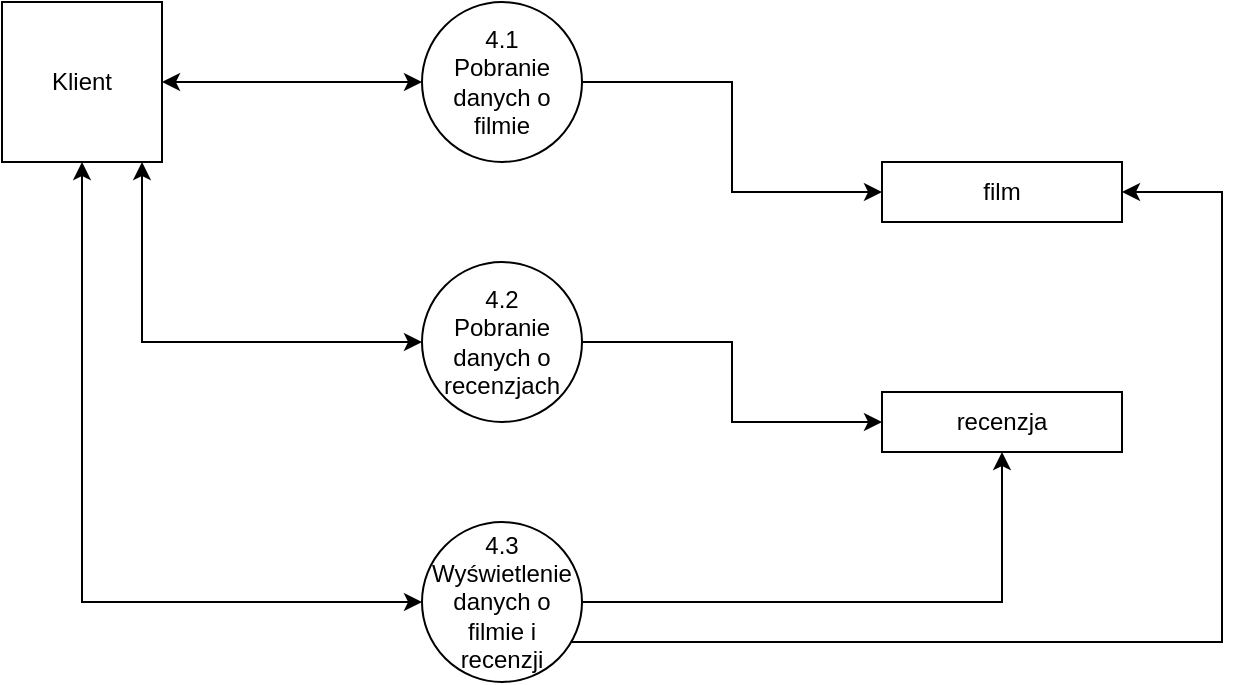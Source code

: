 <mxfile version="22.1.2" type="device">
  <diagram name="Strona-1" id="lkbqUNNwg_Vpr7YtxYxH">
    <mxGraphModel dx="1098" dy="828" grid="1" gridSize="10" guides="1" tooltips="1" connect="1" arrows="1" fold="1" page="1" pageScale="1" pageWidth="827" pageHeight="1169" math="0" shadow="0">
      <root>
        <mxCell id="0" />
        <mxCell id="1" parent="0" />
        <mxCell id="VqsJJH5gcEqdaDq9P-kH-6" style="edgeStyle=orthogonalEdgeStyle;rounded=0;orthogonalLoop=1;jettySize=auto;html=1;" edge="1" parent="1" source="VqsJJH5gcEqdaDq9P-kH-1" target="VqsJJH5gcEqdaDq9P-kH-4">
          <mxGeometry relative="1" as="geometry" />
        </mxCell>
        <mxCell id="VqsJJH5gcEqdaDq9P-kH-1" value="4.1 &lt;br&gt;Pobranie danych o filmie" style="ellipse;whiteSpace=wrap;html=1;aspect=fixed;" vertex="1" parent="1">
          <mxGeometry x="340" y="230" width="80" height="80" as="geometry" />
        </mxCell>
        <mxCell id="VqsJJH5gcEqdaDq9P-kH-5" style="edgeStyle=orthogonalEdgeStyle;rounded=0;orthogonalLoop=1;jettySize=auto;html=1;startArrow=classic;startFill=1;" edge="1" parent="1" source="VqsJJH5gcEqdaDq9P-kH-2" target="VqsJJH5gcEqdaDq9P-kH-1">
          <mxGeometry relative="1" as="geometry" />
        </mxCell>
        <mxCell id="VqsJJH5gcEqdaDq9P-kH-8" style="edgeStyle=orthogonalEdgeStyle;rounded=0;orthogonalLoop=1;jettySize=auto;html=1;startArrow=classic;startFill=1;" edge="1" parent="1" source="VqsJJH5gcEqdaDq9P-kH-2" target="VqsJJH5gcEqdaDq9P-kH-7">
          <mxGeometry relative="1" as="geometry">
            <Array as="points">
              <mxPoint x="200" y="400" />
            </Array>
          </mxGeometry>
        </mxCell>
        <mxCell id="VqsJJH5gcEqdaDq9P-kH-11" style="edgeStyle=orthogonalEdgeStyle;rounded=0;orthogonalLoop=1;jettySize=auto;html=1;startArrow=classic;startFill=1;" edge="1" parent="1" source="VqsJJH5gcEqdaDq9P-kH-2" target="VqsJJH5gcEqdaDq9P-kH-10">
          <mxGeometry relative="1" as="geometry">
            <Array as="points">
              <mxPoint x="170" y="530" />
            </Array>
          </mxGeometry>
        </mxCell>
        <mxCell id="VqsJJH5gcEqdaDq9P-kH-2" value="Klient" style="whiteSpace=wrap;html=1;aspect=fixed;" vertex="1" parent="1">
          <mxGeometry x="130" y="230" width="80" height="80" as="geometry" />
        </mxCell>
        <mxCell id="VqsJJH5gcEqdaDq9P-kH-3" value="recenzja" style="whiteSpace=wrap;html=1;" vertex="1" parent="1">
          <mxGeometry x="570" y="425" width="120" height="30" as="geometry" />
        </mxCell>
        <mxCell id="VqsJJH5gcEqdaDq9P-kH-4" value="film" style="whiteSpace=wrap;html=1;" vertex="1" parent="1">
          <mxGeometry x="570" y="310" width="120" height="30" as="geometry" />
        </mxCell>
        <mxCell id="VqsJJH5gcEqdaDq9P-kH-9" style="edgeStyle=orthogonalEdgeStyle;rounded=0;orthogonalLoop=1;jettySize=auto;html=1;" edge="1" parent="1" source="VqsJJH5gcEqdaDq9P-kH-7" target="VqsJJH5gcEqdaDq9P-kH-3">
          <mxGeometry relative="1" as="geometry" />
        </mxCell>
        <mxCell id="VqsJJH5gcEqdaDq9P-kH-7" value="4.2 &lt;br&gt;Pobranie danych o recenzjach" style="ellipse;whiteSpace=wrap;html=1;aspect=fixed;" vertex="1" parent="1">
          <mxGeometry x="340" y="360" width="80" height="80" as="geometry" />
        </mxCell>
        <mxCell id="VqsJJH5gcEqdaDq9P-kH-12" style="edgeStyle=orthogonalEdgeStyle;rounded=0;orthogonalLoop=1;jettySize=auto;html=1;" edge="1" parent="1" source="VqsJJH5gcEqdaDq9P-kH-10" target="VqsJJH5gcEqdaDq9P-kH-4">
          <mxGeometry relative="1" as="geometry">
            <Array as="points">
              <mxPoint x="740" y="550" />
              <mxPoint x="740" y="325" />
            </Array>
          </mxGeometry>
        </mxCell>
        <mxCell id="VqsJJH5gcEqdaDq9P-kH-13" style="edgeStyle=orthogonalEdgeStyle;rounded=0;orthogonalLoop=1;jettySize=auto;html=1;" edge="1" parent="1" source="VqsJJH5gcEqdaDq9P-kH-10" target="VqsJJH5gcEqdaDq9P-kH-3">
          <mxGeometry relative="1" as="geometry" />
        </mxCell>
        <mxCell id="VqsJJH5gcEqdaDq9P-kH-10" value="4.3&lt;br&gt;Wyświetlenie danych o filmie i recenzji" style="ellipse;whiteSpace=wrap;html=1;aspect=fixed;" vertex="1" parent="1">
          <mxGeometry x="340" y="490" width="80" height="80" as="geometry" />
        </mxCell>
      </root>
    </mxGraphModel>
  </diagram>
</mxfile>

